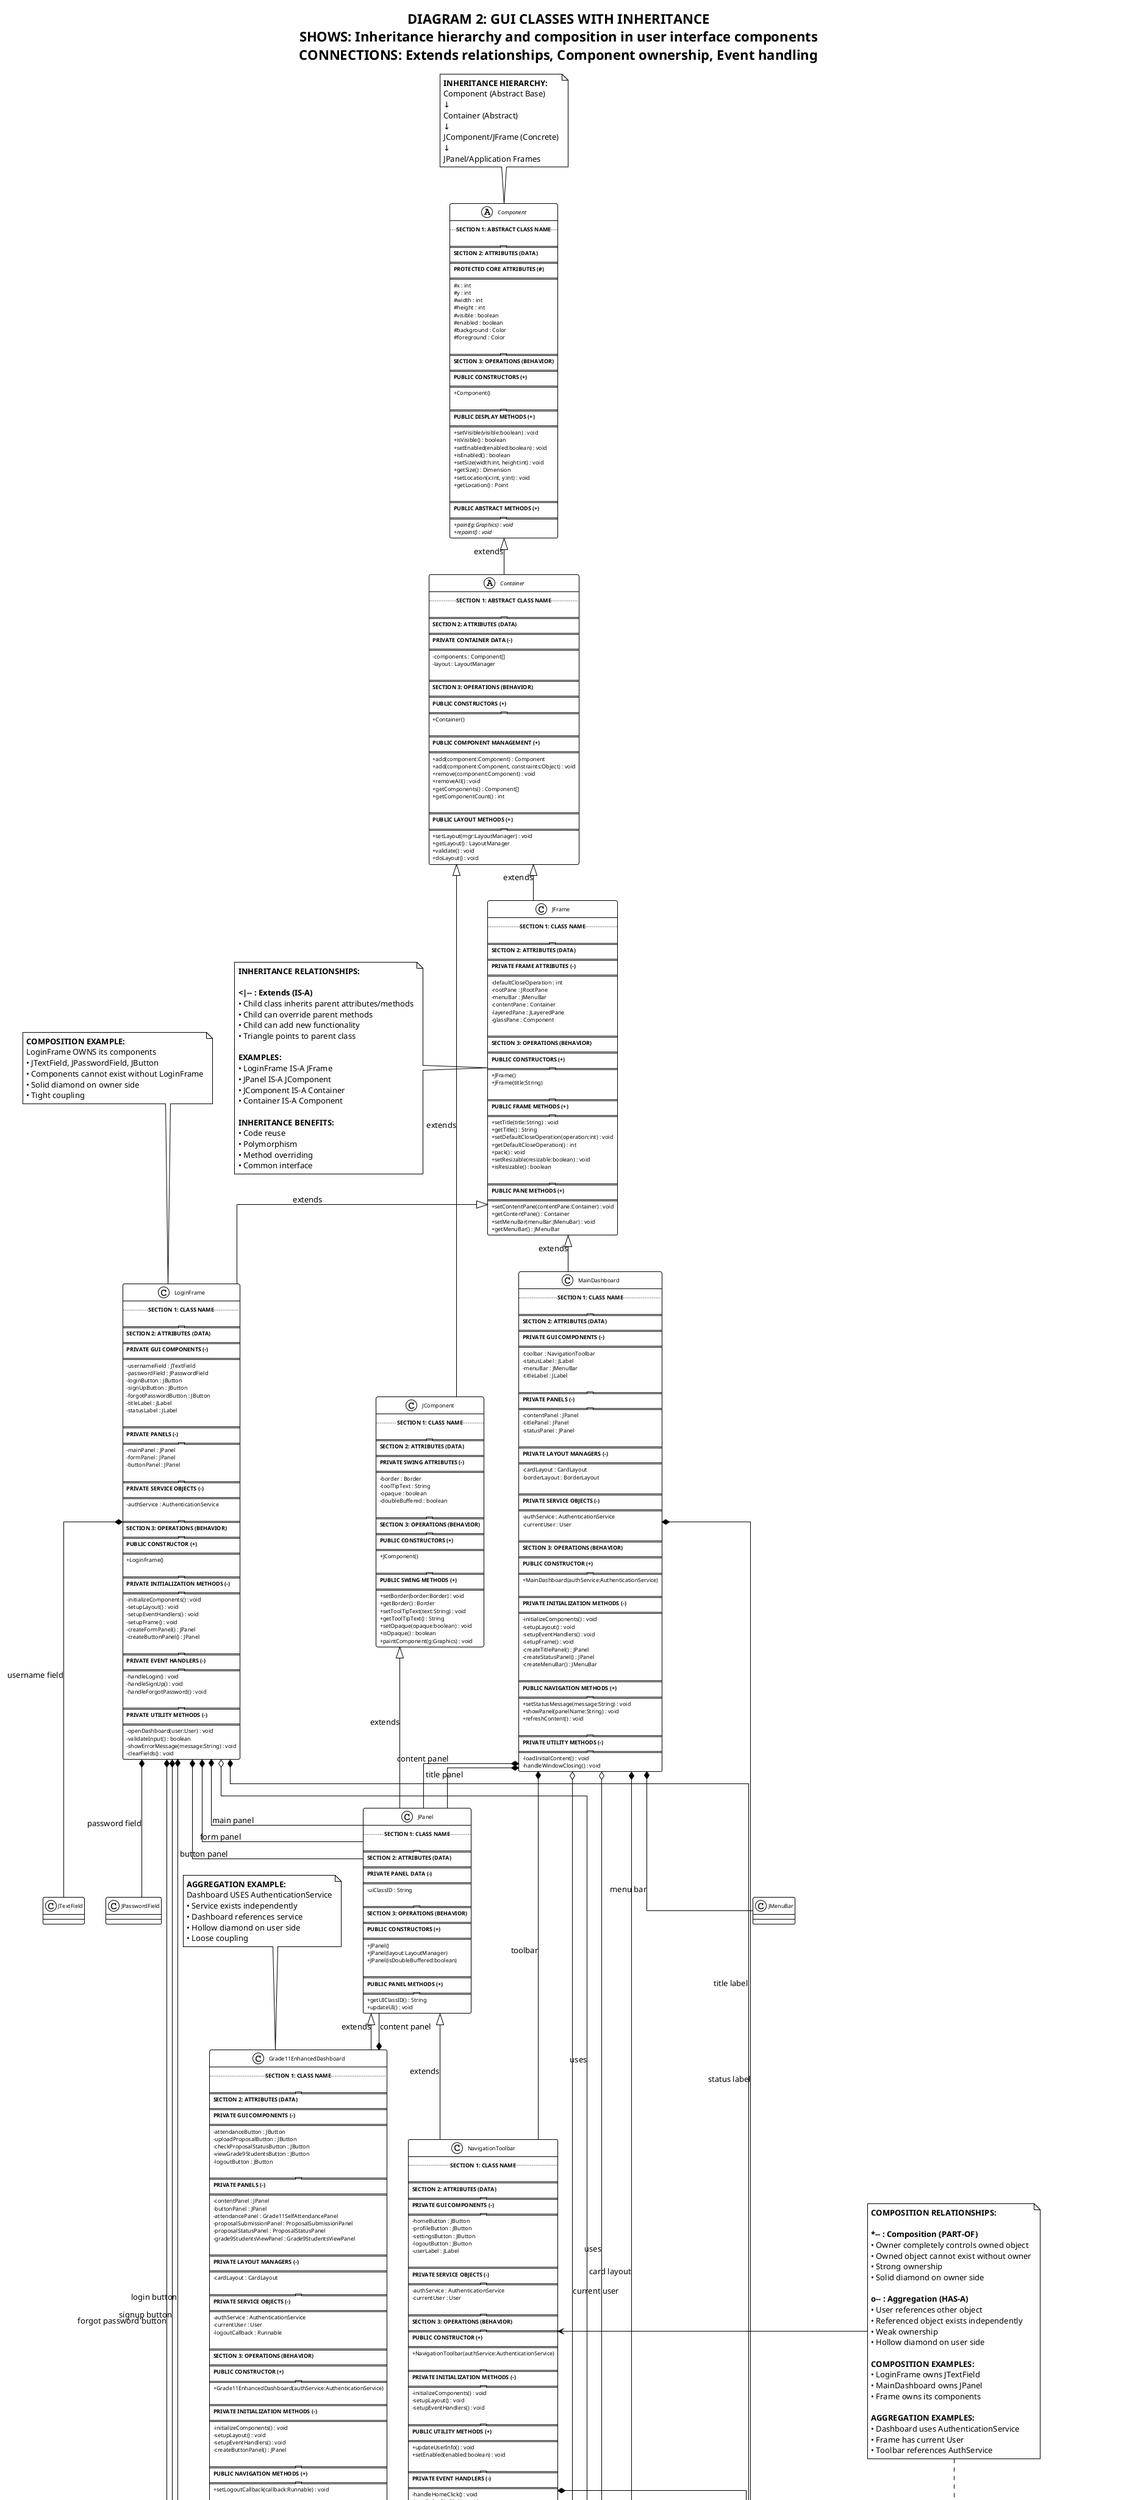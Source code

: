@startuml Diagram 2 - GUI Classes with Inheritance Hierarchy

!theme plain
skinparam classAttributeIconSize 0
skinparam classFontSize 11
skinparam classAttributeFontSize 9
skinparam classOperationFontSize 9
skinparam linetype ortho

title **DIAGRAM 2: GUI CLASSES WITH INHERITANCE**\n**SHOWS:** Inheritance hierarchy and composition in user interface components\n**CONNECTIONS:** Extends relationships, Component ownership, Event handling

abstract class Component {
  .. **SECTION 1: ABSTRACT CLASS NAME** ..

  ====================================
  **SECTION 2: ATTRIBUTES (DATA)**
  ====================================
  **PROTECTED CORE ATTRIBUTES (#)**
  ====================================
  # x : int
  # y : int
  # width : int
  # height : int
  # visible : boolean
  # enabled : boolean
  # background : Color
  # foreground : Color

  ====================================
  **SECTION 3: OPERATIONS (BEHAVIOR)**
  ====================================
  **PUBLIC CONSTRUCTORS (+)**
  ====================================
  + Component()

  ====================================
  **PUBLIC DISPLAY METHODS (+)**
  ====================================
  + setVisible(visible:boolean) : void
  + isVisible() : boolean
  + setEnabled(enabled:boolean) : void
  + isEnabled() : boolean
  + setSize(width:int, height:int) : void
  + getSize() : Dimension
  + setLocation(x:int, y:int) : void
  + getLocation() : Point

  ====================================
  **PUBLIC ABSTRACT METHODS (+)**
  ====================================
  + {abstract} paint(g:Graphics) : void
  + {abstract} repaint() : void
}

abstract class Container {
  .. **SECTION 1: ABSTRACT CLASS NAME** ..

  ====================================
  **SECTION 2: ATTRIBUTES (DATA)**
  ====================================
  **PRIVATE CONTAINER DATA (-)**
  ====================================
  - components : Component[]
  - layout : LayoutManager

  ====================================
  **SECTION 3: OPERATIONS (BEHAVIOR)**
  ====================================
  **PUBLIC CONSTRUCTORS (+)**
  ====================================
  + Container()

  ====================================
  **PUBLIC COMPONENT MANAGEMENT (+)**
  ====================================
  + add(component:Component) : Component
  + add(component:Component, constraints:Object) : void
  + remove(component:Component) : void
  + removeAll() : void
  + getComponents() : Component[]
  + getComponentCount() : int

  ====================================
  **PUBLIC LAYOUT METHODS (+)**
  ====================================
  + setLayout(mgr:LayoutManager) : void
  + getLayout() : LayoutManager
  + validate() : void
  + doLayout() : void
}

class JComponent {
  .. **SECTION 1: CLASS NAME** ..

  ====================================
  **SECTION 2: ATTRIBUTES (DATA)**
  ====================================
  **PRIVATE SWING ATTRIBUTES (-)**
  ====================================
  - border : Border
  - toolTipText : String
  - opaque : boolean
  - doubleBuffered : boolean

  ====================================
  **SECTION 3: OPERATIONS (BEHAVIOR)**
  ====================================
  **PUBLIC CONSTRUCTORS (+)**
  ====================================
  + JComponent()

  ====================================
  **PUBLIC SWING METHODS (+)**
  ====================================
  + setBorder(border:Border) : void
  + getBorder() : Border
  + setToolTipText(text:String) : void
  + getToolTipText() : String
  + setOpaque(opaque:boolean) : void
  + isOpaque() : boolean
  + paintComponent(g:Graphics) : void
}

class JPanel {
  .. **SECTION 1: CLASS NAME** ..

  ====================================
  **SECTION 2: ATTRIBUTES (DATA)**
  ====================================
  **PRIVATE PANEL DATA (-)**
  ====================================
  - uiClassID : String

  ====================================
  **SECTION 3: OPERATIONS (BEHAVIOR)**
  ====================================
  **PUBLIC CONSTRUCTORS (+)**
  ====================================
  + JPanel()
  + JPanel(layout:LayoutManager)
  + JPanel(isDoubleBuffered:boolean)

  ====================================
  **PUBLIC PANEL METHODS (+)**
  ====================================
  + getUIClassID() : String
  + updateUI() : void
}

class JFrame {
  .. **SECTION 1: CLASS NAME** ..

  ====================================
  **SECTION 2: ATTRIBUTES (DATA)**
  ====================================
  **PRIVATE FRAME ATTRIBUTES (-)**
  ====================================
  - defaultCloseOperation : int
  - rootPane : JRootPane
  - menuBar : JMenuBar
  - contentPane : Container
  - layeredPane : JLayeredPane
  - glassPane : Component

  ====================================
  **SECTION 3: OPERATIONS (BEHAVIOR)**
  ====================================
  **PUBLIC CONSTRUCTORS (+)**
  ====================================
  + JFrame()
  + JFrame(title:String)

  ====================================
  **PUBLIC FRAME METHODS (+)**
  ====================================
  + setTitle(title:String) : void
  + getTitle() : String
  + setDefaultCloseOperation(operation:int) : void
  + getDefaultCloseOperation() : int
  + pack() : void
  + setResizable(resizable:boolean) : void
  + isResizable() : boolean

  ====================================
  **PUBLIC PANE METHODS (+)**
  ====================================
  + setContentPane(contentPane:Container) : void
  + getContentPane() : Container
  + setMenuBar(menuBar:JMenuBar) : void
  + getMenuBar() : JMenuBar
}

class LoginFrame {
  .. **SECTION 1: CLASS NAME** ..

  ====================================
  **SECTION 2: ATTRIBUTES (DATA)**
  ====================================
  **PRIVATE GUI COMPONENTS (-)**
  ====================================
  - usernameField : JTextField
  - passwordField : JPasswordField
  - loginButton : JButton
  - signUpButton : JButton
  - forgotPasswordButton : JButton
  - titleLabel : JLabel
  - statusLabel : JLabel

  ====================================
  **PRIVATE PANELS (-)**
  ====================================
  - mainPanel : JPanel
  - formPanel : JPanel
  - buttonPanel : JPanel

  ====================================
  **PRIVATE SERVICE OBJECTS (-)**
  ====================================
  - authService : AuthenticationService

  ====================================
  **SECTION 3: OPERATIONS (BEHAVIOR)**
  ====================================
  **PUBLIC CONSTRUCTOR (+)**
  ====================================
  + LoginFrame()

  ====================================
  **PRIVATE INITIALIZATION METHODS (-)**
  ====================================
  - initializeComponents() : void
  - setupLayout() : void
  - setupEventHandlers() : void
  - setupFrame() : void
  - createFormPanel() : JPanel
  - createButtonPanel() : JPanel

  ====================================
  **PRIVATE EVENT HANDLERS (-)**
  ====================================
  - handleLogin() : void
  - handleSignUp() : void
  - handleForgotPassword() : void

  ====================================
  **PRIVATE UTILITY METHODS (-)**
  ====================================
  - openDashboard(user:User) : void
  - validateInput() : boolean
  - showErrorMessage(message:String) : void
  - clearFields() : void
}

class MainDashboard {
  .. **SECTION 1: CLASS NAME** ..

  ====================================
  **SECTION 2: ATTRIBUTES (DATA)**
  ====================================
  **PRIVATE GUI COMPONENTS (-)**
  ====================================
  - toolbar : NavigationToolbar
  - statusLabel : JLabel
  - menuBar : JMenuBar
  - titleLabel : JLabel

  ====================================
  **PRIVATE PANELS (-)**
  ====================================
  - contentPanel : JPanel
  - titlePanel : JPanel
  - statusPanel : JPanel

  ====================================
  **PRIVATE LAYOUT MANAGERS (-)**
  ====================================
  - cardLayout : CardLayout
  - borderLayout : BorderLayout

  ====================================
  **PRIVATE SERVICE OBJECTS (-)**
  ====================================
  - authService : AuthenticationService
  - currentUser : User

  ====================================
  **SECTION 3: OPERATIONS (BEHAVIOR)**
  ====================================
  **PUBLIC CONSTRUCTOR (+)**
  ====================================
  + MainDashboard(authService:AuthenticationService)

  ====================================
  **PRIVATE INITIALIZATION METHODS (-)**
  ====================================
  - initializeComponents() : void
  - setupLayout() : void
  - setupEventHandlers() : void
  - setupFrame() : void
  - createTitlePanel() : JPanel
  - createStatusPanel() : JPanel
  - createMenuBar() : JMenuBar

  ====================================
  **PUBLIC NAVIGATION METHODS (+)**
  ====================================
  + setStatusMessage(message:String) : void
  + showPanel(panelName:String) : void
  + refreshContent() : void

  ====================================
  **PRIVATE UTILITY METHODS (-)**
  ====================================
  - loadInitialContent() : void
  - handleWindowClosing() : void
}

class Grade11EnhancedDashboard {
  .. **SECTION 1: CLASS NAME** ..

  ====================================
  **SECTION 2: ATTRIBUTES (DATA)**
  ====================================
  **PRIVATE GUI COMPONENTS (-)**
  ====================================
  - attendanceButton : JButton
  - uploadProposalButton : JButton
  - checkProposalStatusButton : JButton
  - viewGrade9StudentsButton : JButton
  - logoutButton : JButton

  ====================================
  **PRIVATE PANELS (-)**
  ====================================
  - contentPanel : JPanel
  - buttonPanel : JPanel
  - attendancePanel : Grade11SelfAttendancePanel
  - proposalSubmissionPanel : ProposalSubmissionPanel
  - proposalStatusPanel : ProposalStatusPanel
  - grade9StudentsViewPanel : Grade9StudentsViewPanel

  ====================================
  **PRIVATE LAYOUT MANAGERS (-)**
  ====================================
  - cardLayout : CardLayout

  ====================================
  **PRIVATE SERVICE OBJECTS (-)**
  ====================================
  - authService : AuthenticationService
  - currentUser : User
  - logoutCallback : Runnable

  ====================================
  **SECTION 3: OPERATIONS (BEHAVIOR)**
  ====================================
  **PUBLIC CONSTRUCTOR (+)**
  ====================================
  + Grade11EnhancedDashboard(authService:AuthenticationService)

  ====================================
  **PRIVATE INITIALIZATION METHODS (-)**
  ====================================
  - initializeComponents() : void
  - setupLayout() : void
  - setupEventHandlers() : void
  - createButtonPanel() : JPanel

  ====================================
  **PUBLIC NAVIGATION METHODS (+)**
  ====================================
  + setLogoutCallback(callback:Runnable) : void

  ====================================
  **PRIVATE PANEL METHODS (-)**
  ====================================
  - showAttendancePanel() : void
  - showProposalSubmissionPanel() : void
  - showProposalStatusPanel() : void
  - showGrade9StudentsPanel() : void

  ====================================
  **PRIVATE EVENT HANDLERS (-)**
  ====================================
  - handleLogout() : void
  - refreshPanels() : void
  - updateButtonStates() : void
}

class NavigationToolbar {
  .. **SECTION 1: CLASS NAME** ..

  ====================================
  **SECTION 2: ATTRIBUTES (DATA)**
  ====================================
  **PRIVATE GUI COMPONENTS (-)**
  ====================================
  - homeButton : JButton
  - profileButton : JButton
  - settingsButton : JButton
  - logoutButton : JButton
  - userLabel : JLabel

  ====================================
  **PRIVATE SERVICE OBJECTS (-)**
  ====================================
  - authService : AuthenticationService
  - currentUser : User

  ====================================
  **SECTION 3: OPERATIONS (BEHAVIOR)**
  ====================================
  **PUBLIC CONSTRUCTOR (+)**
  ====================================
  + NavigationToolbar(authService:AuthenticationService)

  ====================================
  **PRIVATE INITIALIZATION METHODS (-)**
  ====================================
  - initializeComponents() : void
  - setupLayout() : void
  - setupEventHandlers() : void

  ====================================
  **PUBLIC UTILITY METHODS (+)**
  ====================================
  + updateUserInfo() : void
  + setEnabled(enabled:boolean) : void

  ====================================
  **PRIVATE EVENT HANDLERS (-)**
  ====================================
  - handleHomeClick() : void
  - handleProfileClick() : void
  - handleSettingsClick() : void
  - handleLogoutClick() : void
}

' ==========================================
' INHERITANCE RELATIONSHIPS (IS-A)
' ==========================================

Component <|-- Container : "extends"
Container <|-- JComponent : "extends"
JComponent <|-- JPanel : "extends"
Container <|-- JFrame : "extends"

JFrame <|-- LoginFrame : "extends"
JFrame <|-- MainDashboard : "extends"
JPanel <|-- Grade11EnhancedDashboard : "extends"
JPanel <|-- NavigationToolbar : "extends"

' ==========================================
' COMPOSITION RELATIONSHIPS (PART-OF)
' ==========================================

LoginFrame *-- JTextField : "username field"
LoginFrame *-- JPasswordField : "password field"
LoginFrame *-- JButton : "login button"
LoginFrame *-- JButton : "signup button"
LoginFrame *-- JButton : "forgot password button"
LoginFrame *-- JLabel : "title label"
LoginFrame *-- JPanel : "main panel"
LoginFrame *-- JPanel : "form panel"
LoginFrame *-- JPanel : "button panel"

MainDashboard *-- NavigationToolbar : "toolbar"
MainDashboard *-- JLabel : "status label"
MainDashboard *-- JPanel : "content panel"
MainDashboard *-- JPanel : "title panel"
MainDashboard *-- CardLayout : "card layout"
MainDashboard *-- JMenuBar : "menu bar"

Grade11EnhancedDashboard *-- JButton : "attendance button"
Grade11EnhancedDashboard *-- JButton : "upload proposal button"
Grade11EnhancedDashboard *-- JButton : "check status button"
Grade11EnhancedDashboard *-- JButton : "view students button"
Grade11EnhancedDashboard *-- JButton : "logout button"
Grade11EnhancedDashboard *-- JPanel : "content panel"
Grade11EnhancedDashboard *-- CardLayout : "card layout"

NavigationToolbar *-- JButton : "home button"
NavigationToolbar *-- JButton : "profile button"
NavigationToolbar *-- JButton : "settings button"
NavigationToolbar *-- JButton : "logout button"
NavigationToolbar *-- JLabel : "user label"

' ==========================================
' AGGREGATION RELATIONSHIPS (HAS-A)
' ==========================================

LoginFrame o-- AuthenticationService : "uses"
MainDashboard o-- AuthenticationService : "uses"
Grade11EnhancedDashboard o-- AuthenticationService : "uses"
NavigationToolbar o-- AuthenticationService : "uses"

MainDashboard o-- User : "current user"
Grade11EnhancedDashboard o-- User : "current user"
NavigationToolbar o-- User : "current user"

' ==========================================
' EXPLANATORY NOTES
' ==========================================

note top of Component
  **INHERITANCE HIERARCHY:**
  Component (Abstract Base)
  ↓
  Container (Abstract)
  ↓
  JComponent/JFrame (Concrete)
  ↓
  JPanel/Application Frames
end note

note top of LoginFrame
  **COMPOSITION EXAMPLE:**
  LoginFrame OWNS its components
  • JTextField, JPasswordField, JButton
  • Components cannot exist without LoginFrame
  • Solid diamond on owner side
  • Tight coupling
end note

note top of Grade11EnhancedDashboard
  **AGGREGATION EXAMPLE:**
  Dashboard USES AuthenticationService
  • Service exists independently
  • Dashboard references service
  • Hollow diamond on user side
  • Loose coupling
end note

note as InheritanceExplanation
  **INHERITANCE RELATIONSHIPS:**

  **<|-- : Extends (IS-A)**
  • Child class inherits parent attributes/methods
  • Child can override parent methods
  • Child can add new functionality
  • Triangle points to parent class

  **EXAMPLES:**
  • LoginFrame IS-A JFrame
  • JPanel IS-A JComponent
  • JComponent IS-A Container
  • Container IS-A Component

  **INHERITANCE BENEFITS:**
  • Code reuse
  • Polymorphism
  • Method overriding
  • Common interface
end note

note as CompositionExplanation
  **COMPOSITION RELATIONSHIPS:**

  ***-- : Composition (PART-OF)**
  • Owner completely controls owned object
  • Owned object cannot exist without owner
  • Strong ownership
  • Solid diamond on owner side

  **o-- : Aggregation (HAS-A)**
  • User references other object
  • Referenced object exists independently
  • Weak ownership
  • Hollow diamond on user side

  **COMPOSITION EXAMPLES:**
  • LoginFrame owns JTextField
  • MainDashboard owns JPanel
  • Frame owns its components

  **AGGREGATION EXAMPLES:**
  • Dashboard uses AuthenticationService
  • Frame has current User
  • Toolbar references AuthService
end note

InheritanceExplanation -right-> JFrame
CompositionExplanation -left-> NavigationToolbar

note bottom
  **DIAGRAM 2 STRUCTURE EXPLANATION:**

  **REPRESENTS:** GUI class hierarchy and component relationships
  **SHOWS:** How user interface classes inherit from Swing framework
  **INHERITANCE CHAIN:**
  • Component → Container → JComponent → JPanel → Grade11EnhancedDashboard
  • Component → Container → JFrame → LoginFrame/MainDashboard
  • NavigationToolbar extends JPanel

  **COMPOSITION:**
  • Each frame/panel owns its GUI components (buttons, labels, text fields)
  • Layout managers are owned by containers
  • Panels are composed of other panels and components

  **AGGREGATION:**
  • All GUI classes use AuthenticationService
  • Dashboard classes have current User reference
  • Service objects exist independently of GUI
end note

@enduml